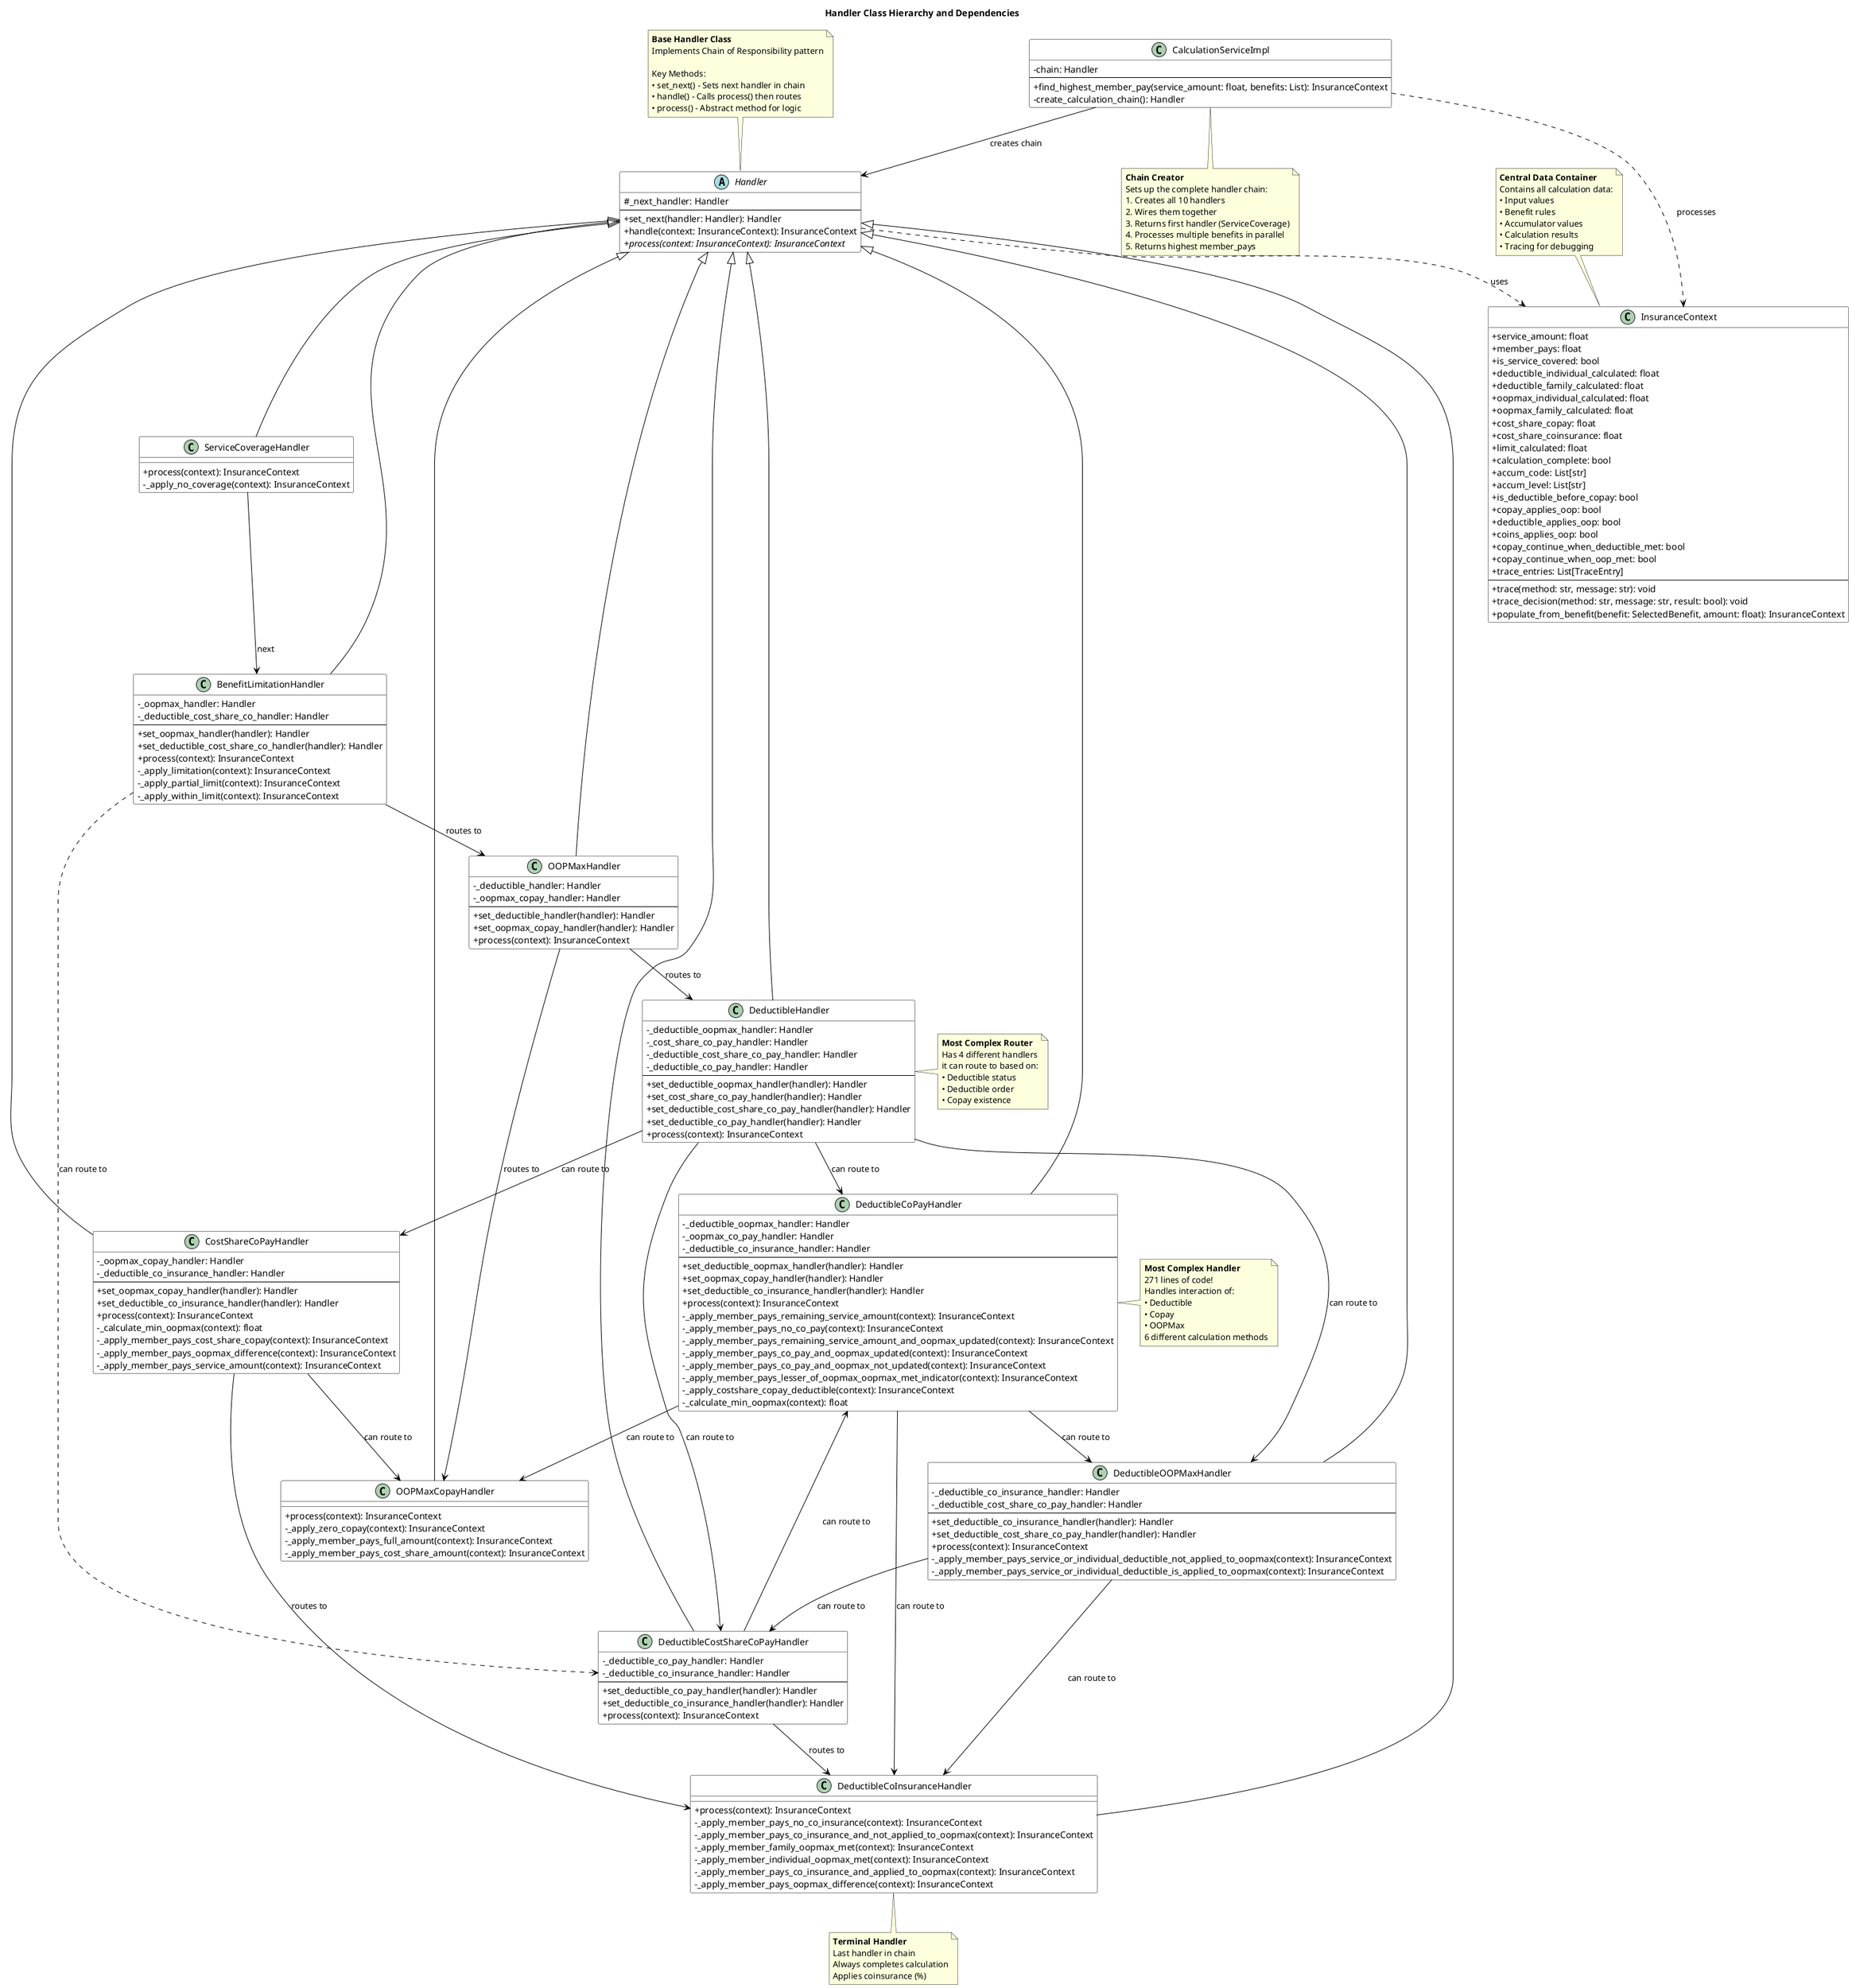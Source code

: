 @startuml Handler Class Structure

title Handler Class Hierarchy and Dependencies

skinparam classAttributeIconSize 0
skinparam class {
  BackgroundColor White
  BorderColor Black
  ArrowColor Black
}

abstract class Handler {
  # _next_handler: Handler
  --
  + set_next(handler: Handler): Handler
  + handle(context: InsuranceContext): InsuranceContext
  {abstract} + process(context: InsuranceContext): InsuranceContext
}

class InsuranceContext {
  + service_amount: float
  + member_pays: float
  + is_service_covered: bool
  + deductible_individual_calculated: float
  + deductible_family_calculated: float
  + oopmax_individual_calculated: float
  + oopmax_family_calculated: float
  + cost_share_copay: float
  + cost_share_coinsurance: float
  + limit_calculated: float
  + calculation_complete: bool
  + accum_code: List[str]
  + accum_level: List[str]
  + is_deductible_before_copay: bool
  + copay_applies_oop: bool
  + deductible_applies_oop: bool
  + coins_applies_oop: bool
  + copay_continue_when_deductible_met: bool
  + copay_continue_when_oop_met: bool
  + trace_entries: List[TraceEntry]
  --
  + trace(method: str, message: str): void
  + trace_decision(method: str, message: str, result: bool): void
  + populate_from_benefit(benefit: SelectedBenefit, amount: float): InsuranceContext
}

class ServiceCoverageHandler {
  + process(context): InsuranceContext
  - _apply_no_coverage(context): InsuranceContext
}

class BenefitLimitationHandler {
  - _oopmax_handler: Handler
  - _deductible_cost_share_co_handler: Handler
  --
  + set_oopmax_handler(handler): Handler
  + set_deductible_cost_share_co_handler(handler): Handler
  + process(context): InsuranceContext
  - _apply_limitation(context): InsuranceContext
  - _apply_partial_limit(context): InsuranceContext
  - _apply_within_limit(context): InsuranceContext
}

class OOPMaxHandler {
  - _deductible_handler: Handler
  - _oopmax_copay_handler: Handler
  --
  + set_deductible_handler(handler): Handler
  + set_oopmax_copay_handler(handler): Handler
  + process(context): InsuranceContext
}

class OOPMaxCopayHandler {
  + process(context): InsuranceContext
  - _apply_zero_copay(context): InsuranceContext
  - _apply_member_pays_full_amount(context): InsuranceContext
  - _apply_member_pays_cost_share_amount(context): InsuranceContext
}

class DeductibleHandler {
  - _deductible_oopmax_handler: Handler
  - _cost_share_co_pay_handler: Handler
  - _deductible_cost_share_co_pay_handler: Handler
  - _deductible_co_pay_handler: Handler
  --
  + set_deductible_oopmax_handler(handler): Handler
  + set_cost_share_co_pay_handler(handler): Handler
  + set_deductible_cost_share_co_pay_handler(handler): Handler
  + set_deductible_co_pay_handler(handler): Handler
  + process(context): InsuranceContext
}

class CostShareCoPayHandler {
  - _oopmax_copay_handler: Handler
  - _deductible_co_insurance_handler: Handler
  --
  + set_oopmax_copay_handler(handler): Handler
  + set_deductible_co_insurance_handler(handler): Handler
  + process(context): InsuranceContext
  - _calculate_min_oopmax(context): float
  - _apply_member_pays_cost_share_copay(context): InsuranceContext
  - _apply_member_pays_oopmax_difference(context): InsuranceContext
  - _apply_member_pays_service_amount(context): InsuranceContext
}

class DeductibleCostShareCoPayHandler {
  - _deductible_co_pay_handler: Handler
  - _deductible_co_insurance_handler: Handler
  --
  + set_deductible_co_pay_handler(handler): Handler
  + set_deductible_co_insurance_handler(handler): Handler
  + process(context): InsuranceContext
}

class DeductibleCoPayHandler {
  - _deductible_oopmax_handler: Handler
  - _oopmax_co_pay_handler: Handler
  - _deductible_co_insurance_handler: Handler
  --
  + set_deductible_oopmax_handler(handler): Handler
  + set_oopmax_copay_handler(handler): Handler
  + set_deductible_co_insurance_handler(handler): Handler
  + process(context): InsuranceContext
  - _apply_member_pays_remaining_service_amount(context): InsuranceContext
  - _apply_member_pays_no_co_pay(context): InsuranceContext
  - _apply_member_pays_remaining_service_amount_and_oopmax_updated(context): InsuranceContext
  - _apply_member_pays_co_pay_and_oopmax_updated(context): InsuranceContext
  - _apply_member_pays_co_pay_and_oopmax_not_updated(context): InsuranceContext
  - _apply_member_pays_lesser_of_oopmax_oopmax_met_indicator(context): InsuranceContext
  - _apply_costshare_copay_deductible(context): InsuranceContext
  - _calculate_min_oopmax(context): float
}

class DeductibleOOPMaxHandler {
  - _deductible_co_insurance_handler: Handler
  - _deductible_cost_share_co_pay_handler: Handler
  --
  + set_deductible_co_insurance_handler(handler): Handler
  + set_deductible_cost_share_co_pay_handler(handler): Handler
  + process(context): InsuranceContext
  - _apply_member_pays_service_or_individual_deductible_not_applied_to_oopmax(context): InsuranceContext
  - _apply_member_pays_service_or_individual_deductible_is_applied_to_oopmax(context): InsuranceContext
}

class DeductibleCoInsuranceHandler {
  + process(context): InsuranceContext
  - _apply_member_pays_no_co_insurance(context): InsuranceContext
  - _apply_member_pays_co_insurance_and_not_applied_to_oopmax(context): InsuranceContext
  - _apply_member_family_oopmax_met(context): InsuranceContext
  - _apply_member_individual_oopmax_met(context): InsuranceContext
  - _apply_member_pays_co_insurance_and_applied_to_oopmax(context): InsuranceContext
  - _apply_member_pays_oopmax_difference(context): InsuranceContext
}

class CalculationServiceImpl {
  - chain: Handler
  --
  + find_highest_member_pay(service_amount: float, benefits: List): InsuranceContext
  - create_calculation_chain(): Handler
}

' Inheritance relationships
Handler <|-- ServiceCoverageHandler
Handler <|-- BenefitLimitationHandler
Handler <|-- OOPMaxHandler
Handler <|-- OOPMaxCopayHandler
Handler <|-- DeductibleHandler
Handler <|-- CostShareCoPayHandler
Handler <|-- DeductibleCostShareCoPayHandler
Handler <|-- DeductibleCoPayHandler
Handler <|-- DeductibleOOPMaxHandler
Handler <|-- DeductibleCoInsuranceHandler

' Usage relationships
Handler ..> InsuranceContext : uses
CalculationServiceImpl --> Handler : creates chain
CalculationServiceImpl ..> InsuranceContext : processes

' Handler dependencies (routing)
ServiceCoverageHandler --> BenefitLimitationHandler : next
BenefitLimitationHandler --> OOPMaxHandler : routes to
BenefitLimitationHandler ..> DeductibleCostShareCoPayHandler : can route to
OOPMaxHandler --> DeductibleHandler : routes to
OOPMaxHandler --> OOPMaxCopayHandler : routes to
DeductibleHandler --> CostShareCoPayHandler : can route to
DeductibleHandler --> DeductibleCostShareCoPayHandler : can route to
DeductibleHandler --> DeductibleCoPayHandler : can route to
DeductibleHandler --> DeductibleOOPMaxHandler : can route to
CostShareCoPayHandler --> DeductibleCoInsuranceHandler : routes to
CostShareCoPayHandler --> OOPMaxCopayHandler : can route to
DeductibleCostShareCoPayHandler --> DeductibleCoPayHandler : can route to
DeductibleCostShareCoPayHandler --> DeductibleCoInsuranceHandler : routes to
DeductibleCoPayHandler --> DeductibleCoInsuranceHandler : can route to
DeductibleCoPayHandler --> DeductibleOOPMaxHandler : can route to
DeductibleCoPayHandler --> OOPMaxCopayHandler : can route to
DeductibleOOPMaxHandler --> DeductibleCoInsuranceHandler : can route to
DeductibleOOPMaxHandler --> DeductibleCostShareCoPayHandler : can route to

note top of Handler
  **Base Handler Class**
  Implements Chain of Responsibility pattern
  
  Key Methods:
  • set_next() - Sets next handler in chain
  • handle() - Calls process() then routes
  • process() - Abstract method for logic
end note

note top of InsuranceContext
  **Central Data Container**
  Contains all calculation data:
  • Input values
  • Benefit rules
  • Accumulator values
  • Calculation results
  • Tracing for debugging
end note

note bottom of CalculationServiceImpl
  **Chain Creator**
  Sets up the complete handler chain:
  1. Creates all 10 handlers
  2. Wires them together
  3. Returns first handler (ServiceCoverage)
  4. Processes multiple benefits in parallel
  5. Returns highest member_pays
end note

note right of DeductibleHandler
  **Most Complex Router**
  Has 4 different handlers
  it can route to based on:
  • Deductible status
  • Deductible order
  • Copay existence
end note

note right of DeductibleCoPayHandler
  **Most Complex Handler**
  271 lines of code!
  Handles interaction of:
  • Deductible
  • Copay
  • OOPMax
  6 different calculation methods
end note

note bottom of DeductibleCoInsuranceHandler
  **Terminal Handler**
  Last handler in chain
  Always completes calculation
  Applies coinsurance (%)
end note

@enduml

